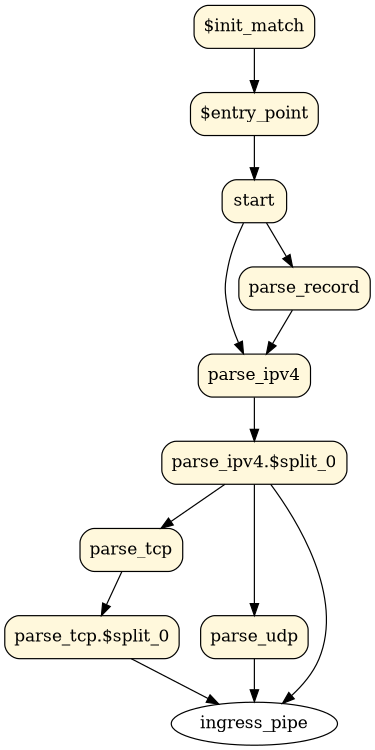 digraph parser {
size="8,5"
State0x149308c0 [shape=record, style="filled,rounded", fillcolor=cornsilk, label="{parse_tcp\.\$split_0}"];
State0x14930c40 [shape=record, style="filled,rounded", fillcolor=cornsilk, label="{parse_tcp}"];
State0x14a09e00 [shape=record, style="filled,rounded", fillcolor=cornsilk, label="{parse_ipv4\.\$split_0}"];
State0x150ee540 [shape=record, style="filled,rounded", fillcolor=cornsilk, label="{parse_udp}"];
State0x1523a000 [shape=record, style="filled,rounded", fillcolor=cornsilk, label="{parse_ipv4}"];
State0x1523a380 [shape=record, style="filled,rounded", fillcolor=cornsilk, label="{parse_record}"];
State0x1523a700 [shape=record, style="filled,rounded", fillcolor=cornsilk, label="{start}"];
State0x1523aa80 [shape=record, style="filled,rounded", fillcolor=cornsilk, label="{\$entry_point}"];
State0x1607a380 [shape=record, style="filled,rounded", fillcolor=cornsilk, label="{\$init_match}"];
State0x1607a380 -> State0x1523aa80 [  ]
State0x1523aa80 -> State0x1523a700 [  ]
State0x1523a700 -> State0x1523a380 [  ]
State0x1523a700 -> State0x1523a000 [  ]
State0x1523a380 -> State0x1523a000 [  ]
State0x1523a000 -> State0x14a09e00 [  ]
State0x14a09e00 -> State0x14930c40 [  ]
State0x14a09e00 -> State0x150ee540 [  ]
State0x14930c40 -> State0x149308c0 [  ]
State0x149308c0 -> ingress_pipe [  ]
State0x14a09e00 -> ingress_pipe [  ]
State0x150ee540 -> ingress_pipe [  ]
}

